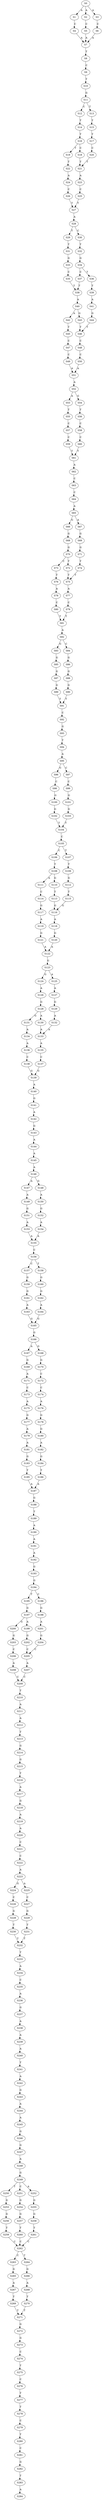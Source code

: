 strict digraph  {
	S0 -> S1 [ label = A ];
	S0 -> S2 [ label = A ];
	S0 -> S3 [ label = A ];
	S1 -> S4 [ label = C ];
	S2 -> S5 [ label = C ];
	S3 -> S6 [ label = C ];
	S4 -> S7 [ label = A ];
	S5 -> S7 [ label = A ];
	S6 -> S7 [ label = A ];
	S7 -> S8 [ label = T ];
	S8 -> S9 [ label = C ];
	S9 -> S10 [ label = T ];
	S10 -> S11 [ label = G ];
	S11 -> S12 [ label = C ];
	S11 -> S13 [ label = T ];
	S12 -> S14 [ label = T ];
	S13 -> S15 [ label = T ];
	S14 -> S16 [ label = T ];
	S15 -> S17 [ label = T ];
	S16 -> S18 [ label = C ];
	S16 -> S19 [ label = T ];
	S17 -> S20 [ label = C ];
	S18 -> S21 [ label = T ];
	S19 -> S22 [ label = T ];
	S20 -> S21 [ label = T ];
	S21 -> S23 [ label = A ];
	S22 -> S24 [ label = A ];
	S23 -> S25 [ label = C ];
	S24 -> S26 [ label = C ];
	S25 -> S27 [ label = T ];
	S26 -> S27 [ label = T ];
	S27 -> S28 [ label = A ];
	S28 -> S29 [ label = T ];
	S28 -> S30 [ label = C ];
	S29 -> S31 [ label = T ];
	S30 -> S32 [ label = T ];
	S31 -> S33 [ label = G ];
	S32 -> S34 [ label = G ];
	S33 -> S35 [ label = C ];
	S34 -> S36 [ label = T ];
	S34 -> S37 [ label = C ];
	S35 -> S38 [ label = T ];
	S36 -> S39 [ label = T ];
	S37 -> S38 [ label = T ];
	S38 -> S40 [ label = A ];
	S39 -> S41 [ label = A ];
	S40 -> S42 [ label = A ];
	S40 -> S43 [ label = G ];
	S41 -> S44 [ label = G ];
	S42 -> S45 [ label = T ];
	S43 -> S46 [ label = T ];
	S44 -> S46 [ label = T ];
	S45 -> S47 [ label = C ];
	S46 -> S48 [ label = C ];
	S47 -> S49 [ label = C ];
	S48 -> S50 [ label = C ];
	S49 -> S51 [ label = A ];
	S50 -> S51 [ label = A ];
	S51 -> S52 [ label = A ];
	S52 -> S53 [ label = A ];
	S52 -> S54 [ label = G ];
	S53 -> S55 [ label = T ];
	S54 -> S56 [ label = T ];
	S55 -> S57 [ label = C ];
	S56 -> S58 [ label = C ];
	S57 -> S59 [ label = C ];
	S58 -> S60 [ label = C ];
	S59 -> S61 [ label = T ];
	S60 -> S61 [ label = T ];
	S61 -> S62 [ label = A ];
	S62 -> S63 [ label = C ];
	S63 -> S64 [ label = C ];
	S64 -> S65 [ label = A ];
	S65 -> S66 [ label = G ];
	S65 -> S67 [ label = A ];
	S66 -> S68 [ label = G ];
	S67 -> S69 [ label = G ];
	S68 -> S70 [ label = G ];
	S69 -> S71 [ label = G ];
	S70 -> S72 [ label = T ];
	S70 -> S73 [ label = C ];
	S71 -> S74 [ label = T ];
	S72 -> S75 [ label = T ];
	S73 -> S76 [ label = T ];
	S74 -> S75 [ label = T ];
	S75 -> S77 [ label = A ];
	S76 -> S78 [ label = A ];
	S77 -> S79 [ label = C ];
	S78 -> S80 [ label = C ];
	S79 -> S81 [ label = T ];
	S80 -> S81 [ label = T ];
	S81 -> S82 [ label = A ];
	S82 -> S83 [ label = G ];
	S82 -> S84 [ label = C ];
	S83 -> S85 [ label = G ];
	S84 -> S86 [ label = G ];
	S85 -> S87 [ label = G ];
	S86 -> S88 [ label = G ];
	S87 -> S89 [ label = G ];
	S88 -> S90 [ label = G ];
	S89 -> S91 [ label = T ];
	S90 -> S91 [ label = T ];
	S91 -> S92 [ label = C ];
	S92 -> S93 [ label = G ];
	S93 -> S94 [ label = T ];
	S94 -> S95 [ label = A ];
	S95 -> S96 [ label = G ];
	S95 -> S97 [ label = C ];
	S96 -> S98 [ label = C ];
	S97 -> S99 [ label = C ];
	S98 -> S100 [ label = G ];
	S99 -> S101 [ label = G ];
	S100 -> S102 [ label = G ];
	S101 -> S103 [ label = G ];
	S102 -> S104 [ label = T ];
	S103 -> S104 [ label = T ];
	S104 -> S105 [ label = C ];
	S105 -> S106 [ label = C ];
	S105 -> S107 [ label = T ];
	S106 -> S108 [ label = T ];
	S107 -> S109 [ label = T ];
	S108 -> S110 [ label = G ];
	S108 -> S111 [ label = A ];
	S109 -> S112 [ label = G ];
	S110 -> S113 [ label = T ];
	S111 -> S114 [ label = C ];
	S112 -> S115 [ label = T ];
	S113 -> S116 [ label = G ];
	S114 -> S117 [ label = G ];
	S115 -> S116 [ label = G ];
	S116 -> S118 [ label = A ];
	S117 -> S119 [ label = A ];
	S118 -> S120 [ label = G ];
	S119 -> S121 [ label = G ];
	S120 -> S122 [ label = A ];
	S121 -> S122 [ label = A ];
	S122 -> S123 [ label = G ];
	S123 -> S124 [ label = G ];
	S123 -> S125 [ label = A ];
	S124 -> S126 [ label = A ];
	S125 -> S127 [ label = A ];
	S126 -> S128 [ label = G ];
	S127 -> S129 [ label = G ];
	S128 -> S130 [ label = A ];
	S128 -> S131 [ label = G ];
	S129 -> S132 [ label = A ];
	S130 -> S133 [ label = A ];
	S131 -> S134 [ label = A ];
	S132 -> S133 [ label = A ];
	S133 -> S135 [ label = A ];
	S134 -> S136 [ label = A ];
	S135 -> S137 [ label = C ];
	S136 -> S138 [ label = C ];
	S137 -> S139 [ label = G ];
	S138 -> S139 [ label = G ];
	S139 -> S140 [ label = A ];
	S140 -> S141 [ label = G ];
	S141 -> S142 [ label = A ];
	S142 -> S143 [ label = G ];
	S143 -> S144 [ label = A ];
	S144 -> S145 [ label = A ];
	S145 -> S146 [ label = A ];
	S146 -> S147 [ label = A ];
	S146 -> S148 [ label = G ];
	S147 -> S149 [ label = A ];
	S148 -> S150 [ label = A ];
	S149 -> S151 [ label = G ];
	S150 -> S152 [ label = G ];
	S151 -> S153 [ label = A ];
	S152 -> S154 [ label = A ];
	S153 -> S155 [ label = A ];
	S154 -> S155 [ label = A ];
	S155 -> S156 [ label = C ];
	S156 -> S157 [ label = C ];
	S156 -> S158 [ label = T ];
	S157 -> S159 [ label = G ];
	S158 -> S160 [ label = G ];
	S159 -> S161 [ label = G ];
	S160 -> S162 [ label = G ];
	S161 -> S163 [ label = A ];
	S162 -> S164 [ label = A ];
	S163 -> S165 [ label = G ];
	S164 -> S165 [ label = G ];
	S165 -> S166 [ label = G ];
	S166 -> S167 [ label = A ];
	S166 -> S168 [ label = G ];
	S167 -> S169 [ label = G ];
	S168 -> S170 [ label = G ];
	S169 -> S171 [ label = A ];
	S170 -> S172 [ label = C ];
	S171 -> S173 [ label = C ];
	S172 -> S174 [ label = C ];
	S173 -> S175 [ label = A ];
	S174 -> S176 [ label = A ];
	S175 -> S177 [ label = G ];
	S176 -> S178 [ label = G ];
	S177 -> S179 [ label = A ];
	S178 -> S180 [ label = G ];
	S179 -> S181 [ label = A ];
	S180 -> S182 [ label = A ];
	S181 -> S183 [ label = G ];
	S182 -> S184 [ label = G ];
	S183 -> S185 [ label = T ];
	S184 -> S186 [ label = T ];
	S185 -> S187 [ label = A ];
	S186 -> S187 [ label = A ];
	S187 -> S188 [ label = G ];
	S188 -> S189 [ label = T ];
	S189 -> S190 [ label = A ];
	S190 -> S191 [ label = A ];
	S191 -> S192 [ label = A ];
	S192 -> S193 [ label = G ];
	S193 -> S194 [ label = G ];
	S194 -> S195 [ label = T ];
	S194 -> S196 [ label = C ];
	S195 -> S197 [ label = G ];
	S196 -> S198 [ label = G ];
	S197 -> S199 [ label = A ];
	S197 -> S200 [ label = G ];
	S198 -> S201 [ label = A ];
	S199 -> S202 [ label = G ];
	S200 -> S203 [ label = G ];
	S201 -> S204 [ label = G ];
	S202 -> S205 [ label = C ];
	S203 -> S206 [ label = C ];
	S204 -> S205 [ label = C ];
	S205 -> S207 [ label = A ];
	S206 -> S208 [ label = A ];
	S207 -> S209 [ label = C ];
	S208 -> S209 [ label = C ];
	S209 -> S210 [ label = T ];
	S210 -> S211 [ label = A ];
	S211 -> S212 [ label = A ];
	S212 -> S213 [ label = T ];
	S213 -> S214 [ label = G ];
	S214 -> S215 [ label = G ];
	S215 -> S216 [ label = T ];
	S216 -> S217 [ label = A ];
	S217 -> S218 [ label = G ];
	S218 -> S219 [ label = A ];
	S219 -> S220 [ label = A ];
	S220 -> S221 [ label = C ];
	S221 -> S222 [ label = C ];
	S222 -> S223 [ label = A ];
	S223 -> S224 [ label = G ];
	S223 -> S225 [ label = A ];
	S224 -> S226 [ label = C ];
	S225 -> S227 [ label = C ];
	S226 -> S228 [ label = G ];
	S227 -> S229 [ label = G ];
	S228 -> S230 [ label = T ];
	S229 -> S231 [ label = T ];
	S230 -> S232 [ label = T ];
	S231 -> S232 [ label = T ];
	S232 -> S233 [ label = T ];
	S233 -> S234 [ label = A ];
	S234 -> S235 [ label = C ];
	S235 -> S236 [ label = A ];
	S236 -> S237 [ label = G ];
	S237 -> S238 [ label = A ];
	S238 -> S239 [ label = A ];
	S239 -> S240 [ label = A ];
	S240 -> S241 [ label = T ];
	S241 -> S242 [ label = A ];
	S242 -> S243 [ label = G ];
	S243 -> S244 [ label = A ];
	S244 -> S245 [ label = A ];
	S245 -> S246 [ label = G ];
	S246 -> S247 [ label = G ];
	S247 -> S248 [ label = A ];
	S248 -> S249 [ label = G ];
	S249 -> S250 [ label = T ];
	S249 -> S251 [ label = C ];
	S249 -> S252 [ label = A ];
	S250 -> S253 [ label = G ];
	S251 -> S254 [ label = G ];
	S252 -> S255 [ label = G ];
	S253 -> S256 [ label = G ];
	S254 -> S257 [ label = G ];
	S255 -> S258 [ label = G ];
	S256 -> S259 [ label = T ];
	S257 -> S260 [ label = T ];
	S258 -> S261 [ label = T ];
	S259 -> S262 [ label = C ];
	S260 -> S262 [ label = C ];
	S261 -> S262 [ label = C ];
	S262 -> S263 [ label = C ];
	S262 -> S264 [ label = T ];
	S263 -> S265 [ label = G ];
	S264 -> S266 [ label = G ];
	S265 -> S267 [ label = A ];
	S266 -> S268 [ label = A ];
	S267 -> S269 [ label = T ];
	S268 -> S270 [ label = T ];
	S269 -> S271 [ label = T ];
	S270 -> S271 [ label = T ];
	S271 -> S272 [ label = G ];
	S272 -> S273 [ label = G ];
	S273 -> S274 [ label = C ];
	S274 -> S275 [ label = T ];
	S275 -> S276 [ label = C ];
	S276 -> S277 [ label = T ];
	S277 -> S278 [ label = T ];
	S278 -> S279 [ label = C ];
	S279 -> S280 [ label = T ];
	S280 -> S281 [ label = C ];
	S281 -> S282 [ label = G ];
	S282 -> S283 [ label = T ];
	S283 -> S284 [ label = A ];
}
